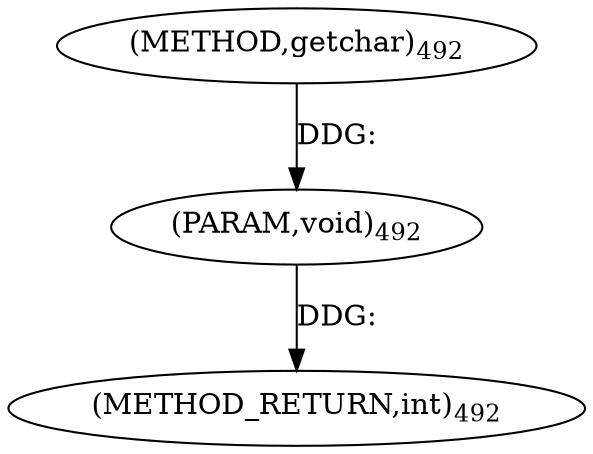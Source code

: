 digraph "getchar" {  
"2598" [label = <(METHOD,getchar)<SUB>492</SUB>> ]
"2600" [label = <(METHOD_RETURN,int)<SUB>492</SUB>> ]
"2599" [label = <(PARAM,void)<SUB>492</SUB>> ]
  "2599" -> "2600"  [ label = "DDG: "] 
  "2598" -> "2599"  [ label = "DDG: "] 
}
